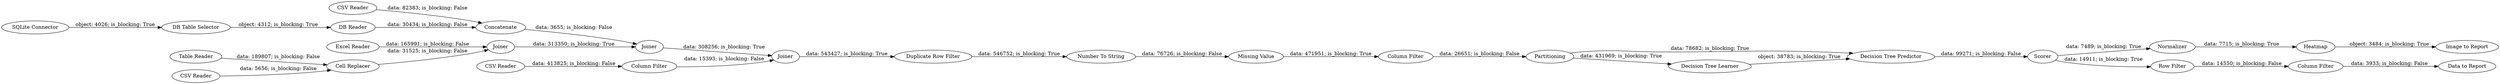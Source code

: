 digraph {
	"3031739175000044790_250" [label="Number To String"]
	"3031739175000044790_255" [label="CSV Reader"]
	"-4140072017617987795_239" [label="Data to Report"]
	"3031739175000044790_240" [label="Missing Value"]
	"3031739175000044790_259" [label="Table Reader"]
	"3031739175000044790_254" [label="Column Filter"]
	"3031739175000044790_261" [label=Joiner]
	"-4140072017617987795_247" [label=Partitioning]
	"-4140072017617987795_251" [label=Scorer]
	"3031739175000044790_248" [label="DB Table Selector"]
	"-4140072017617987795_249" [label=Normalizer]
	"3031739175000044790_249" [label="Duplicate Row Filter"]
	"-4140072017617987795_244" [label="Decision Tree Predictor"]
	"3031739175000044790_143" [label=Concatenate]
	"3031739175000044790_258" [label="CSV Reader"]
	"-4140072017617987795_241" [label="Column Filter"]
	"3031739175000044790_257" [label="Excel Reader"]
	"3031739175000044790_262" [label=Joiner]
	"3031739175000044790_246" [label="SQLite Connector"]
	"3031739175000044790_247" [label="DB Reader"]
	"3031739175000044790_253" [label="Column Filter"]
	"3031739175000044790_260" [label=Joiner]
	"3031739175000044790_129" [label="Cell Replacer"]
	"3031739175000044790_256" [label="CSV Reader"]
	"-4140072017617987795_250" [label="Decision Tree Learner"]
	"-4140072017617987795_253" [label=Heatmap]
	"-4140072017617987795_240" [label="Row Filter"]
	"-4140072017617987795_238" [label="Image to Report"]
	"3031739175000044790_259" -> "3031739175000044790_129" [label="data: 189807; is_blocking: False"]
	"3031739175000044790_240" -> "3031739175000044790_254" [label="data: 471951; is_blocking: True"]
	"-4140072017617987795_253" -> "-4140072017617987795_238" [label="object: 3484; is_blocking: True"]
	"3031739175000044790_249" -> "3031739175000044790_250" [label="data: 546752; is_blocking: True"]
	"3031739175000044790_129" -> "3031739175000044790_260" [label="data: 31525; is_blocking: False"]
	"-4140072017617987795_240" -> "-4140072017617987795_241" [label="data: 14550; is_blocking: False"]
	"3031739175000044790_258" -> "3031739175000044790_143" [label="data: 82383; is_blocking: False"]
	"3031739175000044790_260" -> "3031739175000044790_261" [label="data: 313350; is_blocking: True"]
	"-4140072017617987795_244" -> "-4140072017617987795_251" [label="data: 99271; is_blocking: False"]
	"-4140072017617987795_247" -> "-4140072017617987795_244" [label="data: 78682; is_blocking: True"]
	"-4140072017617987795_247" -> "-4140072017617987795_250" [label="data: 431969; is_blocking: True"]
	"3031739175000044790_253" -> "3031739175000044790_262" [label="data: 15393; is_blocking: False"]
	"3031739175000044790_254" -> "-4140072017617987795_247" [label="data: 26651; is_blocking: False"]
	"3031739175000044790_250" -> "3031739175000044790_240" [label="data: 76726; is_blocking: False"]
	"3031739175000044790_255" -> "3031739175000044790_253" [label="data: 413825; is_blocking: False"]
	"-4140072017617987795_249" -> "-4140072017617987795_253" [label="data: 7715; is_blocking: True"]
	"3031739175000044790_262" -> "3031739175000044790_249" [label="data: 543427; is_blocking: True"]
	"-4140072017617987795_241" -> "-4140072017617987795_239" [label="data: 3933; is_blocking: False"]
	"-4140072017617987795_250" -> "-4140072017617987795_244" [label="object: 38783; is_blocking: True"]
	"3031739175000044790_143" -> "3031739175000044790_261" [label="data: 3655; is_blocking: False"]
	"3031739175000044790_256" -> "3031739175000044790_129" [label="data: 5656; is_blocking: False"]
	"-4140072017617987795_251" -> "-4140072017617987795_249" [label="data: 7489; is_blocking: True"]
	"3031739175000044790_248" -> "3031739175000044790_247" [label="object: 4312; is_blocking: True"]
	"-4140072017617987795_251" -> "-4140072017617987795_240" [label="data: 14911; is_blocking: True"]
	"3031739175000044790_257" -> "3031739175000044790_260" [label="data: 165991; is_blocking: False"]
	"3031739175000044790_261" -> "3031739175000044790_262" [label="data: 308256; is_blocking: True"]
	"3031739175000044790_247" -> "3031739175000044790_143" [label="data: 30434; is_blocking: False"]
	"3031739175000044790_246" -> "3031739175000044790_248" [label="object: 4026; is_blocking: True"]
	rankdir=LR
}
